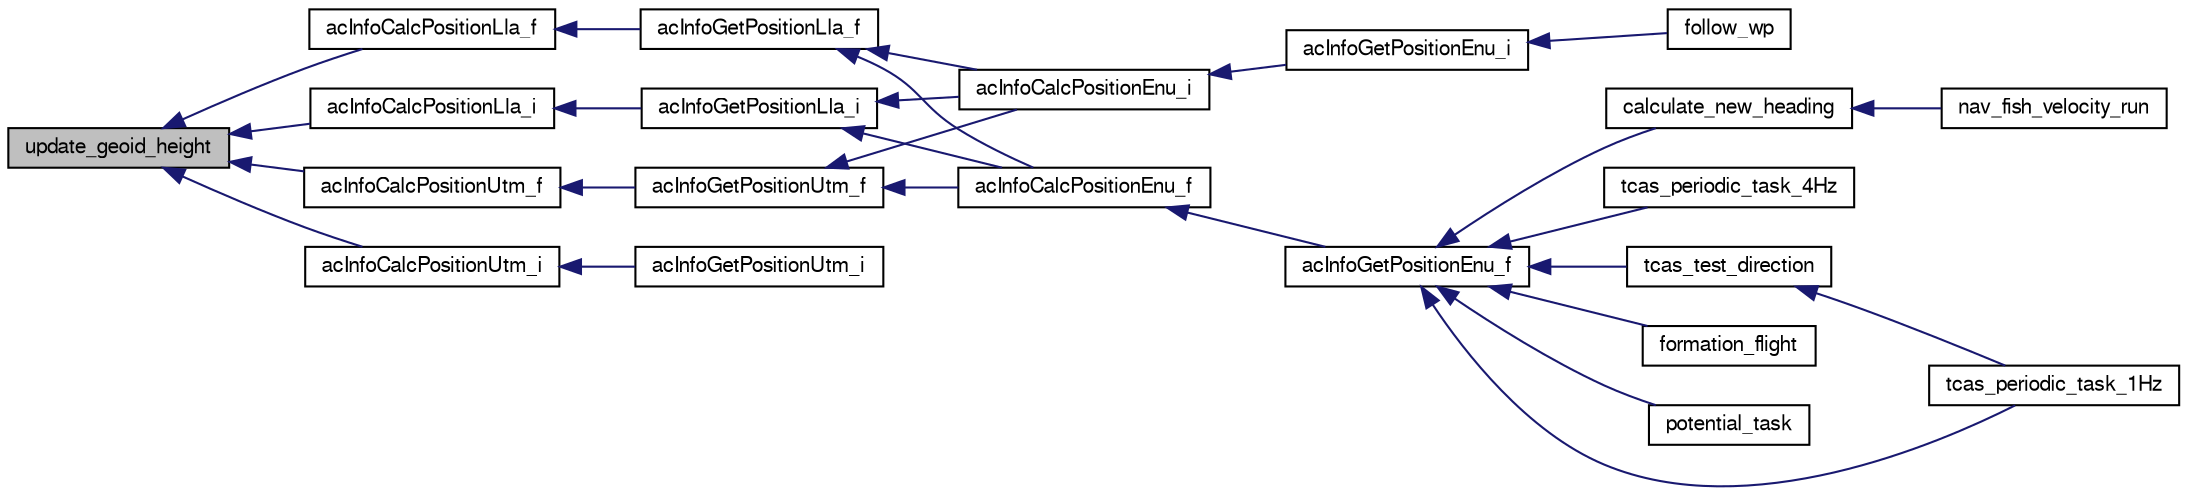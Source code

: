 digraph "update_geoid_height"
{
  edge [fontname="FreeSans",fontsize="10",labelfontname="FreeSans",labelfontsize="10"];
  node [fontname="FreeSans",fontsize="10",shape=record];
  rankdir="LR";
  Node1 [label="update_geoid_height",height=0.2,width=0.4,color="black", fillcolor="grey75", style="filled", fontcolor="black"];
  Node1 -> Node2 [dir="back",color="midnightblue",fontsize="10",style="solid",fontname="FreeSans"];
  Node2 [label="acInfoCalcPositionLla_f",height=0.2,width=0.4,color="black", fillcolor="white", style="filled",URL="$group__ac__info.html#ga66c45f46dcc1835b0297fcb89240db20"];
  Node2 -> Node3 [dir="back",color="midnightblue",fontsize="10",style="solid",fontname="FreeSans"];
  Node3 [label="acInfoGetPositionLla_f",height=0.2,width=0.4,color="black", fillcolor="white", style="filled",URL="$group__ac__info.html#ga9712309206b85d9fb005f0ba19553a04",tooltip="Get position from LLA coordinates (float). "];
  Node3 -> Node4 [dir="back",color="midnightblue",fontsize="10",style="solid",fontname="FreeSans"];
  Node4 [label="acInfoCalcPositionEnu_i",height=0.2,width=0.4,color="black", fillcolor="white", style="filled",URL="$group__ac__info.html#gad27d2e9d1854b608ee9d187eb51a368e"];
  Node4 -> Node5 [dir="back",color="midnightblue",fontsize="10",style="solid",fontname="FreeSans"];
  Node5 [label="acInfoGetPositionEnu_i",height=0.2,width=0.4,color="black", fillcolor="white", style="filled",URL="$group__ac__info.html#ga375088f288d8540b8f3404c6a58f4646",tooltip="Get position in local ENU coordinates (int). "];
  Node5 -> Node6 [dir="back",color="midnightblue",fontsize="10",style="solid",fontname="FreeSans"];
  Node6 [label="follow_wp",height=0.2,width=0.4,color="black", fillcolor="white", style="filled",URL="$follow_8h.html#a193d671739e35bbb235456cb3b65e9ff"];
  Node3 -> Node7 [dir="back",color="midnightblue",fontsize="10",style="solid",fontname="FreeSans"];
  Node7 [label="acInfoCalcPositionEnu_f",height=0.2,width=0.4,color="black", fillcolor="white", style="filled",URL="$group__ac__info.html#ga5f26bc7946ecd4d712ed0baa6cbe8dd1"];
  Node7 -> Node8 [dir="back",color="midnightblue",fontsize="10",style="solid",fontname="FreeSans"];
  Node8 [label="acInfoGetPositionEnu_f",height=0.2,width=0.4,color="black", fillcolor="white", style="filled",URL="$group__ac__info.html#ga525710b691b4f60d3e55c3c4b2cb092c",tooltip="Get position in local ENU coordinates (float). "];
  Node8 -> Node9 [dir="back",color="midnightblue",fontsize="10",style="solid",fontname="FreeSans"];
  Node9 [label="formation_flight",height=0.2,width=0.4,color="black", fillcolor="white", style="filled",URL="$formation_8h.html#a18de0c4f9e864cb4db84458b33b463dd"];
  Node8 -> Node10 [dir="back",color="midnightblue",fontsize="10",style="solid",fontname="FreeSans"];
  Node10 [label="potential_task",height=0.2,width=0.4,color="black", fillcolor="white", style="filled",URL="$potential_8h.html#a2ecae8ed4b80ccfece655453a56db7cd"];
  Node8 -> Node11 [dir="back",color="midnightblue",fontsize="10",style="solid",fontname="FreeSans"];
  Node11 [label="tcas_test_direction",height=0.2,width=0.4,color="black", fillcolor="white", style="filled",URL="$tcas_8c.html#a5baa7069079b8f1211e22af90cf7593b"];
  Node11 -> Node12 [dir="back",color="midnightblue",fontsize="10",style="solid",fontname="FreeSans"];
  Node12 [label="tcas_periodic_task_1Hz",height=0.2,width=0.4,color="black", fillcolor="white", style="filled",URL="$tcas_8h.html#adb2f00821358ed6ad0f366e6a2422558"];
  Node8 -> Node12 [dir="back",color="midnightblue",fontsize="10",style="solid",fontname="FreeSans"];
  Node8 -> Node13 [dir="back",color="midnightblue",fontsize="10",style="solid",fontname="FreeSans"];
  Node13 [label="tcas_periodic_task_4Hz",height=0.2,width=0.4,color="black", fillcolor="white", style="filled",URL="$tcas_8h.html#aa520d855e76e58f77855603fde040497"];
  Node8 -> Node14 [dir="back",color="midnightblue",fontsize="10",style="solid",fontname="FreeSans"];
  Node14 [label="calculate_new_heading",height=0.2,width=0.4,color="black", fillcolor="white", style="filled",URL="$nav__fish_8c.html#aabac53beb17b84ea4474a72fb85e2abb",tooltip="calculates new variation of the heading for the uav based on current state "];
  Node14 -> Node15 [dir="back",color="midnightblue",fontsize="10",style="solid",fontname="FreeSans"];
  Node15 [label="nav_fish_velocity_run",height=0.2,width=0.4,color="black", fillcolor="white", style="filled",URL="$nav__fish_8h.html#ae25f7a8ee455c00944445f6b12b3a49f",tooltip="nav fish velocity run "];
  Node1 -> Node16 [dir="back",color="midnightblue",fontsize="10",style="solid",fontname="FreeSans"];
  Node16 [label="acInfoCalcPositionLla_i",height=0.2,width=0.4,color="black", fillcolor="white", style="filled",URL="$group__ac__info.html#ga660def4d2d1433508928beb427d1b7c7"];
  Node16 -> Node17 [dir="back",color="midnightblue",fontsize="10",style="solid",fontname="FreeSans"];
  Node17 [label="acInfoGetPositionLla_i",height=0.2,width=0.4,color="black", fillcolor="white", style="filled",URL="$group__ac__info.html#gafc650e7d5bdaa36628912178842e55bd",tooltip="Get position from LLA coordinates (int). "];
  Node17 -> Node4 [dir="back",color="midnightblue",fontsize="10",style="solid",fontname="FreeSans"];
  Node17 -> Node7 [dir="back",color="midnightblue",fontsize="10",style="solid",fontname="FreeSans"];
  Node1 -> Node18 [dir="back",color="midnightblue",fontsize="10",style="solid",fontname="FreeSans"];
  Node18 [label="acInfoCalcPositionUtm_f",height=0.2,width=0.4,color="black", fillcolor="white", style="filled",URL="$group__ac__info.html#ga372e62985b33d1539347cfadb62d9aff"];
  Node18 -> Node19 [dir="back",color="midnightblue",fontsize="10",style="solid",fontname="FreeSans"];
  Node19 [label="acInfoGetPositionUtm_f",height=0.2,width=0.4,color="black", fillcolor="white", style="filled",URL="$group__ac__info.html#ga74acacb611beb144c68c7b41ef3e50a4",tooltip="Get position from UTM coordinates (float). "];
  Node19 -> Node4 [dir="back",color="midnightblue",fontsize="10",style="solid",fontname="FreeSans"];
  Node19 -> Node7 [dir="back",color="midnightblue",fontsize="10",style="solid",fontname="FreeSans"];
  Node1 -> Node20 [dir="back",color="midnightblue",fontsize="10",style="solid",fontname="FreeSans"];
  Node20 [label="acInfoCalcPositionUtm_i",height=0.2,width=0.4,color="black", fillcolor="white", style="filled",URL="$group__ac__info.html#ga625b19c827e0414eba7db51eb8ca4a75"];
  Node20 -> Node21 [dir="back",color="midnightblue",fontsize="10",style="solid",fontname="FreeSans"];
  Node21 [label="acInfoGetPositionUtm_i",height=0.2,width=0.4,color="black", fillcolor="white", style="filled",URL="$group__ac__info.html#ga70185310208daf9b55c913658348886b",tooltip="Get position from UTM coordinates (int). "];
}
